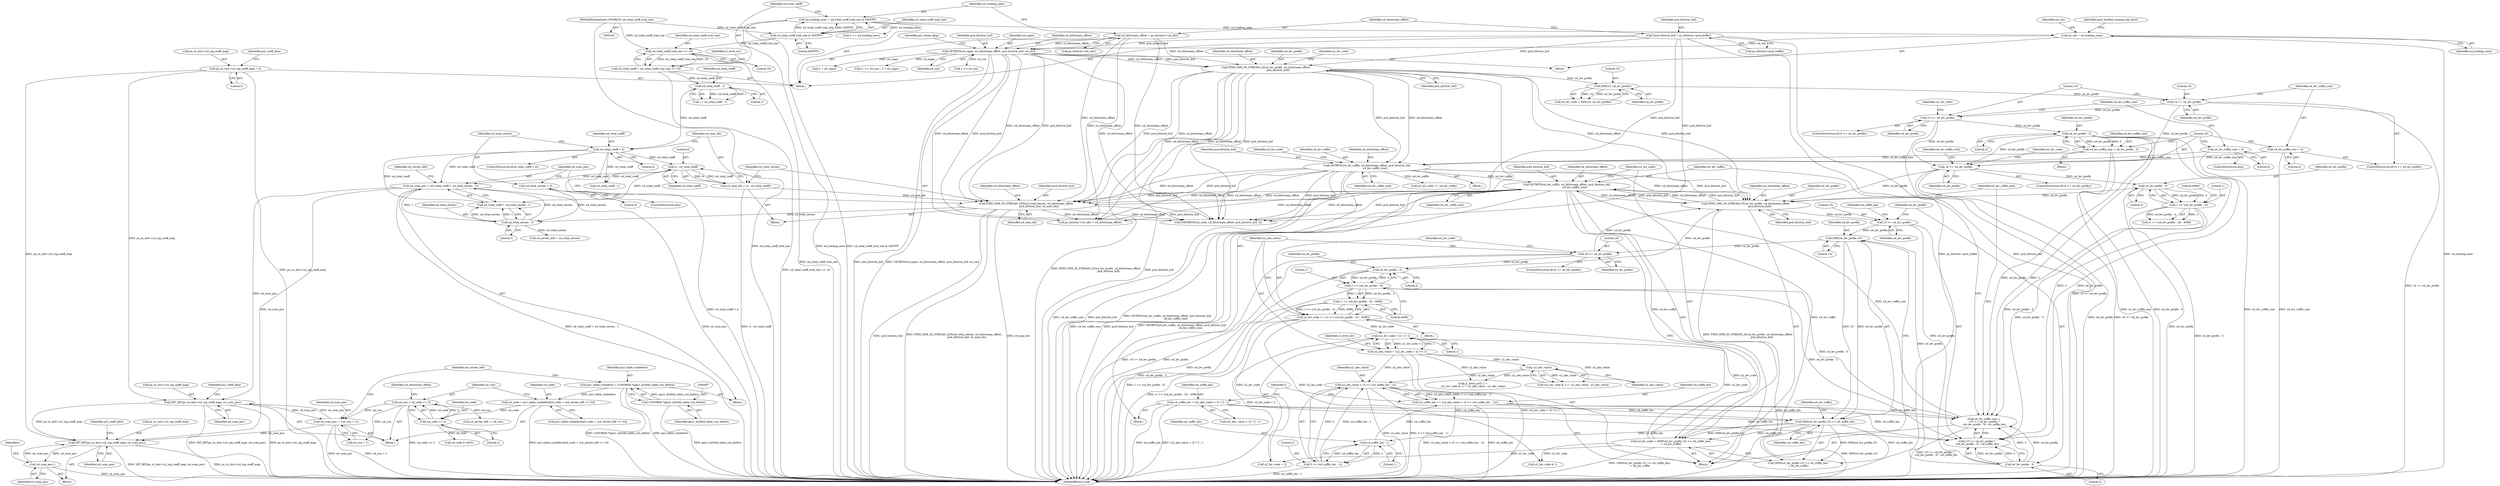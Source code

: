 digraph "0_Android_c57fc3703ae2e0d41b1f6580c50015937f2d23c1_1@pointer" {
"1000545" [label="(Call,SET_BIT(ps_tu_4x4->u2_sig_coeff_map, u4_scan_pos))"];
"1000519" [label="(Call,SET_BIT(ps_tu_4x4->u2_sig_coeff_map, u4_scan_pos))"];
"1000209" [label="(Call,ps_tu_4x4->u2_sig_coeff_map = 0)"];
"1000535" [label="(Call,u4_scan_pos -= (u4_run + 1))"];
"1000509" [label="(Call,u4_run = u4_code >> 2)"];
"1000511" [label="(Call,u4_code >> 2)"];
"1000500" [label="(Call,u4_code = pu1_table_runbefore[u4_code + (u4_zeroes_left << 3)])"];
"1000484" [label="(Call,pu1_table_runbefore = (UWORD8 *)gau1_ih264d_table_run_before)"];
"1000486" [label="(Call,(UWORD8 *)gau1_ih264d_table_run_before)"];
"1000468" [label="(Call,u4_scan_pos = (u4_total_coeff + u4_total_zeroes - 1))"];
"1000445" [label="(Call,u4_total_coeff < 4)"];
"1000224" [label="(Call,u4_total_coeff - 1)"];
"1000179" [label="(Call,u4_total_coeff = u4_total_coeff_trail_one >> 16)"];
"1000181" [label="(Call,u4_total_coeff_trail_one >> 16)"];
"1000175" [label="(Call,u4_total_coeff_trail_one & 0xFFFF)"];
"1000155" [label="(MethodParameterIn,UWORD32 u4_total_coeff_trail_one)"];
"1000452" [label="(Call,4 - u4_total_coeff)"];
"1000472" [label="(Call,u4_total_zeroes - 1)"];
"1000461" [label="(Call,u4_total_zeroes = 0)"];
"1000455" [label="(Call,FIND_ONE_IN_STREAM_LEN(u4_total_zeroes, u4_bitstream_offset,\n                               pu4_bitstrm_buf, u4_max_ldz))"];
"1000167" [label="(Call,u4_bitstream_offset = ps_bitstrm->u4_ofst)"];
"1000334" [label="(Call,GETBITS(u4_lev_suffix, u4_bitstream_offset, pu4_bitstrm_buf,\n                    u4_lev_suffix_size))"];
"1000275" [label="(Call,FIND_ONE_IN_STREAM_32(u4_lev_prefix, u4_bitstream_offset,\n                              pu4_bitstrm_buf))"];
"1000237" [label="(Call,GETBITS(u4_signs, u4_bitstream_offset, pu4_bitstrm_buf, u4_cnt))"];
"1000161" [label="(Call,*pu4_bitstrm_buf = ps_bitstrm->pu4_buffer)"];
"1000232" [label="(Call,u4_cnt = u4_trailing_ones)"];
"1000173" [label="(Call,u4_trailing_ones = u4_total_coeff_trail_one & 0xFFFF)"];
"1000308" [label="(Call,u4_lev_suffix_size = u4_lev_prefix - 3)"];
"1000310" [label="(Call,u4_lev_prefix - 3)"];
"1000301" [label="(Call,15 <= u4_lev_prefix)"];
"1000293" [label="(Call,14 == u4_lev_prefix)"];
"1000281" [label="(Call,MIN(15, u4_lev_prefix))"];
"1000314" [label="(Call,u4_lev_suffix_size = 0)"];
"1000296" [label="(Call,u4_lev_suffix_size = 4)"];
"1000388" [label="(Call,GETBITS(u4_lev_suffix, u4_bitstream_offset, pu4_bitstrm_buf,\n                    u4_lev_suffix_size))"];
"1000374" [label="(Call,FIND_ONE_IN_STREAM_32(u4_lev_prefix, u4_bitstream_offset,\n                                  pu4_bitstrm_buf))"];
"1000403" [label="(Call,16 <= u4_lev_prefix)"];
"1000397" [label="(Call,MIN(u4_lev_prefix,15))"];
"1000381" [label="(Call,15 <= u4_lev_prefix)"];
"1000384" [label="(Call,u4_lev_prefix - 3)"];
"1000327" [label="(Call,u4_lev_prefix - 3)"];
"1000318" [label="(Call,16 <= u4_lev_prefix)"];
"1000412" [label="(Call,u4_lev_prefix - 3)"];
"1000378" [label="(Call,u4_lev_suffix_size =\n (15 <= u4_lev_prefix) ?\n (u4_lev_prefix - 3) : u4_suffix_len)"];
"1000410" [label="(Call,1 << (u4_lev_prefix - 3))"];
"1000325" [label="(Call,1 << (u4_lev_prefix - 3))"];
"1000435" [label="(Call,u4_suffix_len += (u2_abs_value > (3 << (u4_suffix_len - 1))))"];
"1000437" [label="(Call,u2_abs_value > (3 << (u4_suffix_len - 1)))"];
"1000432" [label="(Call,-u2_abs_value)"];
"1000416" [label="(Call,u2_abs_value = (u2_lev_code + 2) >> 1)"];
"1000418" [label="(Call,(u2_lev_code + 2) >> 1)"];
"1000393" [label="(Call,u2_lev_code = (MIN(u4_lev_prefix,15) << u4_suffix_len)\n + u4_lev_suffix)"];
"1000396" [label="(Call,MIN(u4_lev_prefix,15) << u4_suffix_len)"];
"1000361" [label="(Call,u4_suffix_len = (u2_abs_value > 3) ? 2 : 1)"];
"1000407" [label="(Call,u2_lev_code += ((1 << (u4_lev_prefix - 3)) - 4096))"];
"1000409" [label="(Call,(1 << (u4_lev_prefix - 3)) - 4096)"];
"1000439" [label="(Call,3 << (u4_suffix_len - 1))"];
"1000441" [label="(Call,u4_suffix_len - 1)"];
"1000450" [label="(Call,u4_max_ldz = (4 - u4_total_coeff))"];
"1000558" [label="(Call,u4_scan_pos--)"];
"1000545" [label="(Call,SET_BIT(ps_tu_4x4->u2_sig_coeff_map, u4_scan_pos))"];
"1000224" [label="(Call,u4_total_coeff - 1)"];
"1000283" [label="(Identifier,u4_lev_prefix)"];
"1000400" [label="(Identifier,u4_suffix_len)"];
"1000177" [label="(Literal,0xFFFF)"];
"1000241" [label="(Identifier,u4_cnt)"];
"1000438" [label="(Identifier,u2_abs_value)"];
"1000388" [label="(Call,GETBITS(u4_lev_suffix, u4_bitstream_offset, pu4_bitstrm_buf,\n                    u4_lev_suffix_size))"];
"1000385" [label="(Identifier,u4_lev_prefix)"];
"1000226" [label="(Literal,1)"];
"1000275" [label="(Call,FIND_ONE_IN_STREAM_32(u4_lev_prefix, u4_bitstream_offset,\n                              pu4_bitstrm_buf))"];
"1000491" [label="(Identifier,u4_zeroes_left)"];
"1000279" [label="(Call,u2_lev_code = MIN(15, u4_lev_prefix))"];
"1000523" [label="(Identifier,u4_scan_pos)"];
"1000443" [label="(Literal,1)"];
"1000277" [label="(Identifier,u4_bitstream_offset)"];
"1000544" [label="(Block,)"];
"1000463" [label="(Literal,0)"];
"1000536" [label="(Identifier,u4_scan_pos)"];
"1000416" [label="(Call,u2_abs_value = (u2_lev_code + 2) >> 1)"];
"1000406" [label="(Block,)"];
"1000458" [label="(Identifier,pu4_bitstrm_buf)"];
"1000399" [label="(Literal,15)"];
"1000386" [label="(Literal,3)"];
"1000484" [label="(Call,pu1_table_runbefore = (UWORD8 *)gau1_ih264d_table_run_before)"];
"1000335" [label="(Identifier,u4_lev_suffix)"];
"1000187" [label="(Identifier,i2_level_arr)"];
"1000250" [label="(Call,2 + u4_signs)"];
"1000417" [label="(Identifier,u2_abs_value)"];
"1000442" [label="(Identifier,u4_suffix_len)"];
"1000183" [label="(Literal,16)"];
"1000510" [label="(Identifier,u4_run)"];
"1000472" [label="(Call,u4_total_zeroes - 1)"];
"1000302" [label="(Literal,15)"];
"1000428" [label="(Call,(u2_lev_code & 1) ? -u2_abs_value : u2_abs_value)"];
"1000213" [label="(Literal,0)"];
"1000233" [label="(Identifier,u4_cnt)"];
"1000301" [label="(Call,15 <= u4_lev_prefix)"];
"1000375" [label="(Identifier,u4_lev_prefix)"];
"1000405" [label="(Identifier,u4_lev_prefix)"];
"1000432" [label="(Call,-u2_abs_value)"];
"1000332" [label="(Identifier,u4_lev_suffix_size)"];
"1000553" [label="(Identifier,pi2_coeff_data)"];
"1000473" [label="(Identifier,u4_total_zeroes)"];
"1000519" [label="(Call,SET_BIT(ps_tu_4x4->u2_sig_coeff_map, u4_scan_pos))"];
"1000175" [label="(Call,u4_total_coeff_trail_one & 0xFFFF)"];
"1000371" [label="(Identifier,i)"];
"1000298" [label="(Literal,4)"];
"1000362" [label="(Identifier,u4_suffix_len)"];
"1000180" [label="(Identifier,u4_total_coeff)"];
"1000456" [label="(Identifier,u4_total_zeroes)"];
"1000312" [label="(Literal,3)"];
"1000450" [label="(Call,u4_max_ldz = (4 - u4_total_coeff))"];
"1000297" [label="(Identifier,u4_lev_suffix_size)"];
"1000268" [label="(Block,)"];
"1000325" [label="(Call,1 << (u4_lev_prefix - 3))"];
"1000225" [label="(Identifier,u4_total_coeff)"];
"1000308" [label="(Call,u4_lev_suffix_size = u4_lev_prefix - 3)"];
"1000470" [label="(Call,u4_total_coeff + u4_total_zeroes - 1)"];
"1000246" [label="(Call,(1 << u4_cnt) - 2 + u4_signs)"];
"1000179" [label="(Call,u4_total_coeff = u4_total_coeff_trail_one >> 16)"];
"1000486" [label="(Call,(UWORD8 *)gau1_ih264d_table_run_before)"];
"1000181" [label="(Call,u4_total_coeff_trail_one >> 16)"];
"1000222" [label="(Call,i = u4_total_coeff - 1)"];
"1000316" [label="(Literal,0)"];
"1000339" [label="(Call,u2_lev_code += u4_lev_suffix)"];
"1000404" [label="(Literal,16)"];
"1000423" [label="(Call,i2_level_arr[i--] =\n (u2_lev_code & 1) ? -u2_abs_value : u2_abs_value)"];
"1000460" [label="(ControlStructure,else)"];
"1000209" [label="(Call,ps_tu_4x4->u2_sig_coeff_map = 0)"];
"1000173" [label="(Call,u4_trailing_ones = u4_total_coeff_trail_one & 0xFFFF)"];
"1000520" [label="(Call,ps_tu_4x4->u2_sig_coeff_map)"];
"1000361" [label="(Call,u4_suffix_len = (u2_abs_value > 3) ? 2 : 1)"];
"1000330" [label="(Literal,4096)"];
"1000336" [label="(Identifier,u4_bitstream_offset)"];
"1000329" [label="(Literal,3)"];
"1000168" [label="(Identifier,u4_bitstream_offset)"];
"1000542" [label="(Identifier,i)"];
"1000324" [label="(Call,(1 << (u4_lev_prefix - 3)) - 4096)"];
"1000513" [label="(Literal,2)"];
"1000381" [label="(Call,15 <= u4_lev_prefix)"];
"1000333" [label="(Block,)"];
"1000433" [label="(Identifier,u2_abs_value)"];
"1000429" [label="(Call,u2_lev_code & 1)"];
"1000439" [label="(Call,3 << (u4_suffix_len - 1))"];
"1000537" [label="(Call,u4_run + 1)"];
"1000162" [label="(Identifier,pu4_bitstrm_buf)"];
"1000327" [label="(Call,u4_lev_prefix - 3)"];
"1000485" [label="(Identifier,pu1_table_runbefore)"];
"1000418" [label="(Call,(u2_lev_code + 2) >> 1)"];
"1000157" [label="(Block,)"];
"1000392" [label="(Identifier,u4_lev_suffix_size)"];
"1000415" [label="(Literal,4096)"];
"1000419" [label="(Call,u2_lev_code + 2)"];
"1000410" [label="(Call,1 << (u4_lev_prefix - 3))"];
"1000500" [label="(Call,u4_code = pu1_table_runbefore[u4_code + (u4_zeroes_left << 3)])"];
"1000588" [label="(Call,ps_bitstrm->u4_ofst = u4_bitstream_offset)"];
"1000229" [label="(Block,)"];
"1000376" [label="(Identifier,u4_bitstream_offset)"];
"1000382" [label="(Literal,15)"];
"1000384" [label="(Call,u4_lev_prefix - 3)"];
"1000235" [label="(Identifier,gai2_ih264d_trailing_one_level)"];
"1000387" [label="(Identifier,u4_suffix_len)"];
"1000306" [label="(Identifier,u2_lev_code)"];
"1000446" [label="(Identifier,u4_total_coeff)"];
"1000323" [label="(Identifier,u2_lev_code)"];
"1000326" [label="(Literal,1)"];
"1000282" [label="(Literal,15)"];
"1000437" [label="(Call,u2_abs_value > (3 << (u4_suffix_len - 1)))"];
"1000300" [label="(ControlStructure,if(15 <= u4_lev_prefix))"];
"1000287" [label="(Call,3 == u4_trailing_ones)"];
"1000303" [label="(Identifier,u4_lev_prefix)"];
"1000232" [label="(Call,u4_cnt = u4_trailing_ones)"];
"1000412" [label="(Call,u4_lev_prefix - 3)"];
"1000511" [label="(Call,u4_code >> 2)"];
"1000396" [label="(Call,MIN(u4_lev_prefix,15) << u4_suffix_len)"];
"1000448" [label="(Block,)"];
"1000334" [label="(Call,GETBITS(u4_lev_suffix, u4_bitstream_offset, pu4_bitstrm_buf,\n                    u4_lev_suffix_size))"];
"1000549" [label="(Identifier,u4_scan_pos)"];
"1000474" [label="(Literal,1)"];
"1000444" [label="(ControlStructure,if(u4_total_coeff < 4))"];
"1000451" [label="(Identifier,u4_max_ldz)"];
"1000393" [label="(Call,u2_lev_code = (MIN(u4_lev_prefix,15) << u4_suffix_len)\n + u4_lev_suffix)"];
"1000459" [label="(Identifier,u4_max_ldz)"];
"1000169" [label="(Call,ps_bitstrm->u4_ofst)"];
"1000379" [label="(Identifier,u4_lev_suffix_size)"];
"1000493" [label="(Block,)"];
"1000161" [label="(Call,*pu4_bitstrm_buf = ps_bitstrm->pu4_buffer)"];
"1000532" [label="(Call,u4_zeroes_left -= u4_run)"];
"1000452" [label="(Call,4 - u4_total_coeff)"];
"1000440" [label="(Literal,3)"];
"1000409" [label="(Call,(1 << (u4_lev_prefix - 3)) - 4096)"];
"1000455" [label="(Call,FIND_ONE_IN_STREAM_LEN(u4_total_zeroes, u4_bitstream_offset,\n                               pu4_bitstrm_buf, u4_max_ldz))"];
"1000488" [label="(Identifier,gau1_ih264d_table_run_before)"];
"1000535" [label="(Call,u4_scan_pos -= (u4_run + 1))"];
"1000461" [label="(Call,u4_total_zeroes = 0)"];
"1000476" [label="(Call,u4_zeroes_left = u4_total_zeroes)"];
"1000411" [label="(Literal,1)"];
"1000309" [label="(Identifier,u4_lev_suffix_size)"];
"1000558" [label="(Call,u4_scan_pos--)"];
"1000383" [label="(Identifier,u4_lev_prefix)"];
"1000435" [label="(Call,u4_suffix_len += (u2_abs_value > (3 << (u4_suffix_len - 1))))"];
"1000155" [label="(MethodParameterIn,UWORD32 u4_total_coeff_trail_one)"];
"1000314" [label="(Call,u4_lev_suffix_size = 0)"];
"1000380" [label="(Call,(15 <= u4_lev_prefix) ?\n (u4_lev_prefix - 3) : u4_suffix_len)"];
"1000447" [label="(Literal,4)"];
"1000337" [label="(Identifier,pu4_bitstrm_buf)"];
"1000292" [label="(ControlStructure,if(14 == u4_lev_prefix))"];
"1000377" [label="(Identifier,pu4_bitstrm_buf)"];
"1000315" [label="(Identifier,u4_lev_suffix_size)"];
"1000240" [label="(Identifier,pu4_bitstrm_buf)"];
"1000441" [label="(Call,u4_suffix_len - 1)"];
"1000234" [label="(Identifier,u4_trailing_ones)"];
"1000468" [label="(Call,u4_scan_pos = (u4_total_coeff + u4_total_zeroes - 1))"];
"1000374" [label="(Call,FIND_ONE_IN_STREAM_32(u4_lev_prefix, u4_bitstream_offset,\n                                  pu4_bitstrm_buf))"];
"1000318" [label="(Call,16 <= u4_lev_prefix)"];
"1000363" [label="(Call,(u2_abs_value > 3) ? 2 : 1)"];
"1000176" [label="(Identifier,u4_total_coeff_trail_one)"];
"1000407" [label="(Call,u2_lev_code += ((1 << (u4_lev_prefix - 3)) - 4096))"];
"1000546" [label="(Call,ps_tu_4x4->u2_sig_coeff_map)"];
"1000516" [label="(Call,u4_code & 0x03)"];
"1000502" [label="(Call,pu1_table_runbefore[u4_code + (u4_zeroes_left << 3)])"];
"1000163" [label="(Call,ps_bitstrm->pu4_buffer)"];
"1000238" [label="(Identifier,u4_signs)"];
"1000293" [label="(Call,14 == u4_lev_prefix)"];
"1000445" [label="(Call,u4_total_coeff < 4)"];
"1000545" [label="(Call,SET_BIT(ps_tu_4x4->u2_sig_coeff_map, u4_scan_pos))"];
"1000304" [label="(Block,)"];
"1000401" [label="(Identifier,u4_lev_suffix)"];
"1000495" [label="(Call,NEXTBITS(u4_code, u4_bitstream_offset, pu4_bitstrm_buf, 3))"];
"1000394" [label="(Identifier,u2_lev_code)"];
"1000512" [label="(Identifier,u4_code)"];
"1000276" [label="(Identifier,u4_lev_prefix)"];
"1000391" [label="(Identifier,pu4_bitstrm_buf)"];
"1000320" [label="(Identifier,u4_lev_prefix)"];
"1000414" [label="(Literal,3)"];
"1000294" [label="(Literal,14)"];
"1000338" [label="(Identifier,u4_lev_suffix_size)"];
"1000464" [label="(Block,)"];
"1000378" [label="(Call,u4_lev_suffix_size =\n (15 <= u4_lev_prefix) ?\n (u4_lev_prefix - 3) : u4_suffix_len)"];
"1000239" [label="(Identifier,u4_bitstream_offset)"];
"1000477" [label="(Identifier,u4_zeroes_left)"];
"1000280" [label="(Identifier,u2_lev_code)"];
"1000469" [label="(Identifier,u4_scan_pos)"];
"1000454" [label="(Identifier,u4_total_coeff)"];
"1000313" [label="(ControlStructure,else)"];
"1000389" [label="(Identifier,u4_lev_suffix)"];
"1000436" [label="(Identifier,u4_suffix_len)"];
"1000210" [label="(Call,ps_tu_4x4->u2_sig_coeff_map)"];
"1000509" [label="(Call,u4_run = u4_code >> 2)"];
"1000295" [label="(Identifier,u4_lev_prefix)"];
"1000390" [label="(Identifier,u4_bitstream_offset)"];
"1000296" [label="(Call,u4_lev_suffix_size = 4)"];
"1000247" [label="(Call,1 << u4_cnt)"];
"1000182" [label="(Identifier,u4_total_coeff_trail_one)"];
"1000174" [label="(Identifier,u4_trailing_ones)"];
"1000453" [label="(Literal,4)"];
"1000408" [label="(Identifier,u2_lev_code)"];
"1000311" [label="(Identifier,u4_lev_prefix)"];
"1000395" [label="(Call,(MIN(u4_lev_prefix,15) << u4_suffix_len)\n + u4_lev_suffix)"];
"1000457" [label="(Identifier,u4_bitstream_offset)"];
"1000397" [label="(Call,MIN(u4_lev_prefix,15))"];
"1000281" [label="(Call,MIN(15, u4_lev_prefix))"];
"1000402" [label="(ControlStructure,if(16 <= u4_lev_prefix))"];
"1000559" [label="(Identifier,u4_scan_pos)"];
"1000501" [label="(Identifier,u4_code)"];
"1000328" [label="(Identifier,u4_lev_prefix)"];
"1000515" [label="(Identifier,u4_bitstream_offset)"];
"1000593" [label="(MethodReturn,void)"];
"1000413" [label="(Identifier,u4_lev_prefix)"];
"1000425" [label="(Identifier,i2_level_arr)"];
"1000373" [label="(Block,)"];
"1000215" [label="(Identifier,pi2_coeff_data)"];
"1000237" [label="(Call,GETBITS(u4_signs, u4_bitstream_offset, pu4_bitstrm_buf, u4_cnt))"];
"1000319" [label="(Literal,16)"];
"1000243" [label="(Identifier,pi2_trlone_lkup)"];
"1000340" [label="(Identifier,u2_lev_code)"];
"1000398" [label="(Identifier,u4_lev_prefix)"];
"1000317" [label="(ControlStructure,if(16 <= u4_lev_prefix))"];
"1000422" [label="(Literal,1)"];
"1000278" [label="(Identifier,pu4_bitstrm_buf)"];
"1000462" [label="(Identifier,u4_total_zeroes)"];
"1000481" [label="(Call,u4_total_coeff - 1)"];
"1000167" [label="(Call,u4_bitstream_offset = ps_bitstrm->u4_ofst)"];
"1000403" [label="(Call,16 <= u4_lev_prefix)"];
"1000527" [label="(Identifier,pi2_coeff_data)"];
"1000310" [label="(Call,u4_lev_prefix - 3)"];
"1000545" -> "1000544"  [label="AST: "];
"1000545" -> "1000549"  [label="CFG: "];
"1000546" -> "1000545"  [label="AST: "];
"1000549" -> "1000545"  [label="AST: "];
"1000553" -> "1000545"  [label="CFG: "];
"1000545" -> "1000593"  [label="DDG: ps_tu_4x4->u2_sig_coeff_map"];
"1000545" -> "1000593"  [label="DDG: SET_BIT(ps_tu_4x4->u2_sig_coeff_map, u4_scan_pos)"];
"1000519" -> "1000545"  [label="DDG: ps_tu_4x4->u2_sig_coeff_map"];
"1000209" -> "1000545"  [label="DDG: ps_tu_4x4->u2_sig_coeff_map"];
"1000535" -> "1000545"  [label="DDG: u4_scan_pos"];
"1000468" -> "1000545"  [label="DDG: u4_scan_pos"];
"1000558" -> "1000545"  [label="DDG: u4_scan_pos"];
"1000545" -> "1000558"  [label="DDG: u4_scan_pos"];
"1000519" -> "1000493"  [label="AST: "];
"1000519" -> "1000523"  [label="CFG: "];
"1000520" -> "1000519"  [label="AST: "];
"1000523" -> "1000519"  [label="AST: "];
"1000527" -> "1000519"  [label="CFG: "];
"1000519" -> "1000593"  [label="DDG: ps_tu_4x4->u2_sig_coeff_map"];
"1000519" -> "1000593"  [label="DDG: SET_BIT(ps_tu_4x4->u2_sig_coeff_map, u4_scan_pos)"];
"1000209" -> "1000519"  [label="DDG: ps_tu_4x4->u2_sig_coeff_map"];
"1000535" -> "1000519"  [label="DDG: u4_scan_pos"];
"1000468" -> "1000519"  [label="DDG: u4_scan_pos"];
"1000519" -> "1000535"  [label="DDG: u4_scan_pos"];
"1000209" -> "1000157"  [label="AST: "];
"1000209" -> "1000213"  [label="CFG: "];
"1000210" -> "1000209"  [label="AST: "];
"1000213" -> "1000209"  [label="AST: "];
"1000215" -> "1000209"  [label="CFG: "];
"1000209" -> "1000593"  [label="DDG: ps_tu_4x4->u2_sig_coeff_map"];
"1000535" -> "1000493"  [label="AST: "];
"1000535" -> "1000537"  [label="CFG: "];
"1000536" -> "1000535"  [label="AST: "];
"1000537" -> "1000535"  [label="AST: "];
"1000491" -> "1000535"  [label="CFG: "];
"1000535" -> "1000593"  [label="DDG: u4_scan_pos"];
"1000535" -> "1000593"  [label="DDG: u4_run + 1"];
"1000509" -> "1000535"  [label="DDG: u4_run"];
"1000509" -> "1000493"  [label="AST: "];
"1000509" -> "1000511"  [label="CFG: "];
"1000510" -> "1000509"  [label="AST: "];
"1000511" -> "1000509"  [label="AST: "];
"1000515" -> "1000509"  [label="CFG: "];
"1000509" -> "1000593"  [label="DDG: u4_code >> 2"];
"1000511" -> "1000509"  [label="DDG: u4_code"];
"1000511" -> "1000509"  [label="DDG: 2"];
"1000509" -> "1000532"  [label="DDG: u4_run"];
"1000509" -> "1000537"  [label="DDG: u4_run"];
"1000511" -> "1000513"  [label="CFG: "];
"1000512" -> "1000511"  [label="AST: "];
"1000513" -> "1000511"  [label="AST: "];
"1000500" -> "1000511"  [label="DDG: u4_code"];
"1000511" -> "1000516"  [label="DDG: u4_code"];
"1000500" -> "1000493"  [label="AST: "];
"1000500" -> "1000502"  [label="CFG: "];
"1000501" -> "1000500"  [label="AST: "];
"1000502" -> "1000500"  [label="AST: "];
"1000510" -> "1000500"  [label="CFG: "];
"1000500" -> "1000593"  [label="DDG: pu1_table_runbefore[u4_code + (u4_zeroes_left << 3)]"];
"1000484" -> "1000500"  [label="DDG: pu1_table_runbefore"];
"1000484" -> "1000464"  [label="AST: "];
"1000484" -> "1000486"  [label="CFG: "];
"1000485" -> "1000484"  [label="AST: "];
"1000486" -> "1000484"  [label="AST: "];
"1000491" -> "1000484"  [label="CFG: "];
"1000484" -> "1000593"  [label="DDG: (UWORD8 *)gau1_ih264d_table_run_before"];
"1000484" -> "1000593"  [label="DDG: pu1_table_runbefore"];
"1000486" -> "1000484"  [label="DDG: gau1_ih264d_table_run_before"];
"1000486" -> "1000488"  [label="CFG: "];
"1000487" -> "1000486"  [label="AST: "];
"1000488" -> "1000486"  [label="AST: "];
"1000486" -> "1000593"  [label="DDG: gau1_ih264d_table_run_before"];
"1000468" -> "1000464"  [label="AST: "];
"1000468" -> "1000470"  [label="CFG: "];
"1000469" -> "1000468"  [label="AST: "];
"1000470" -> "1000468"  [label="AST: "];
"1000477" -> "1000468"  [label="CFG: "];
"1000468" -> "1000593"  [label="DDG: u4_scan_pos"];
"1000468" -> "1000593"  [label="DDG: u4_total_coeff + u4_total_zeroes - 1"];
"1000445" -> "1000468"  [label="DDG: u4_total_coeff"];
"1000452" -> "1000468"  [label="DDG: u4_total_coeff"];
"1000472" -> "1000468"  [label="DDG: u4_total_zeroes"];
"1000472" -> "1000468"  [label="DDG: 1"];
"1000445" -> "1000444"  [label="AST: "];
"1000445" -> "1000447"  [label="CFG: "];
"1000446" -> "1000445"  [label="AST: "];
"1000447" -> "1000445"  [label="AST: "];
"1000451" -> "1000445"  [label="CFG: "];
"1000462" -> "1000445"  [label="CFG: "];
"1000445" -> "1000593"  [label="DDG: u4_total_coeff < 4"];
"1000224" -> "1000445"  [label="DDG: u4_total_coeff"];
"1000445" -> "1000452"  [label="DDG: u4_total_coeff"];
"1000445" -> "1000470"  [label="DDG: u4_total_coeff"];
"1000445" -> "1000481"  [label="DDG: u4_total_coeff"];
"1000224" -> "1000222"  [label="AST: "];
"1000224" -> "1000226"  [label="CFG: "];
"1000225" -> "1000224"  [label="AST: "];
"1000226" -> "1000224"  [label="AST: "];
"1000222" -> "1000224"  [label="CFG: "];
"1000224" -> "1000222"  [label="DDG: u4_total_coeff"];
"1000224" -> "1000222"  [label="DDG: 1"];
"1000179" -> "1000224"  [label="DDG: u4_total_coeff"];
"1000179" -> "1000157"  [label="AST: "];
"1000179" -> "1000181"  [label="CFG: "];
"1000180" -> "1000179"  [label="AST: "];
"1000181" -> "1000179"  [label="AST: "];
"1000187" -> "1000179"  [label="CFG: "];
"1000179" -> "1000593"  [label="DDG: u4_total_coeff_trail_one >> 16"];
"1000181" -> "1000179"  [label="DDG: u4_total_coeff_trail_one"];
"1000181" -> "1000179"  [label="DDG: 16"];
"1000181" -> "1000183"  [label="CFG: "];
"1000182" -> "1000181"  [label="AST: "];
"1000183" -> "1000181"  [label="AST: "];
"1000181" -> "1000593"  [label="DDG: u4_total_coeff_trail_one"];
"1000175" -> "1000181"  [label="DDG: u4_total_coeff_trail_one"];
"1000155" -> "1000181"  [label="DDG: u4_total_coeff_trail_one"];
"1000175" -> "1000173"  [label="AST: "];
"1000175" -> "1000177"  [label="CFG: "];
"1000176" -> "1000175"  [label="AST: "];
"1000177" -> "1000175"  [label="AST: "];
"1000173" -> "1000175"  [label="CFG: "];
"1000175" -> "1000173"  [label="DDG: u4_total_coeff_trail_one"];
"1000175" -> "1000173"  [label="DDG: 0xFFFF"];
"1000155" -> "1000175"  [label="DDG: u4_total_coeff_trail_one"];
"1000155" -> "1000154"  [label="AST: "];
"1000155" -> "1000593"  [label="DDG: u4_total_coeff_trail_one"];
"1000452" -> "1000450"  [label="AST: "];
"1000452" -> "1000454"  [label="CFG: "];
"1000453" -> "1000452"  [label="AST: "];
"1000454" -> "1000452"  [label="AST: "];
"1000450" -> "1000452"  [label="CFG: "];
"1000452" -> "1000450"  [label="DDG: 4"];
"1000452" -> "1000450"  [label="DDG: u4_total_coeff"];
"1000452" -> "1000470"  [label="DDG: u4_total_coeff"];
"1000452" -> "1000481"  [label="DDG: u4_total_coeff"];
"1000472" -> "1000470"  [label="AST: "];
"1000472" -> "1000474"  [label="CFG: "];
"1000473" -> "1000472"  [label="AST: "];
"1000474" -> "1000472"  [label="AST: "];
"1000470" -> "1000472"  [label="CFG: "];
"1000472" -> "1000470"  [label="DDG: u4_total_zeroes"];
"1000472" -> "1000470"  [label="DDG: 1"];
"1000461" -> "1000472"  [label="DDG: u4_total_zeroes"];
"1000455" -> "1000472"  [label="DDG: u4_total_zeroes"];
"1000472" -> "1000476"  [label="DDG: u4_total_zeroes"];
"1000461" -> "1000460"  [label="AST: "];
"1000461" -> "1000463"  [label="CFG: "];
"1000462" -> "1000461"  [label="AST: "];
"1000463" -> "1000461"  [label="AST: "];
"1000469" -> "1000461"  [label="CFG: "];
"1000455" -> "1000448"  [label="AST: "];
"1000455" -> "1000459"  [label="CFG: "];
"1000456" -> "1000455"  [label="AST: "];
"1000457" -> "1000455"  [label="AST: "];
"1000458" -> "1000455"  [label="AST: "];
"1000459" -> "1000455"  [label="AST: "];
"1000469" -> "1000455"  [label="CFG: "];
"1000455" -> "1000593"  [label="DDG: FIND_ONE_IN_STREAM_LEN(u4_total_zeroes, u4_bitstream_offset,\n                               pu4_bitstrm_buf, u4_max_ldz)"];
"1000455" -> "1000593"  [label="DDG: u4_max_ldz"];
"1000455" -> "1000593"  [label="DDG: pu4_bitstrm_buf"];
"1000167" -> "1000455"  [label="DDG: u4_bitstream_offset"];
"1000334" -> "1000455"  [label="DDG: u4_bitstream_offset"];
"1000334" -> "1000455"  [label="DDG: pu4_bitstrm_buf"];
"1000237" -> "1000455"  [label="DDG: u4_bitstream_offset"];
"1000237" -> "1000455"  [label="DDG: pu4_bitstrm_buf"];
"1000388" -> "1000455"  [label="DDG: u4_bitstream_offset"];
"1000388" -> "1000455"  [label="DDG: pu4_bitstrm_buf"];
"1000275" -> "1000455"  [label="DDG: u4_bitstream_offset"];
"1000275" -> "1000455"  [label="DDG: pu4_bitstrm_buf"];
"1000161" -> "1000455"  [label="DDG: pu4_bitstrm_buf"];
"1000450" -> "1000455"  [label="DDG: u4_max_ldz"];
"1000455" -> "1000495"  [label="DDG: u4_bitstream_offset"];
"1000455" -> "1000495"  [label="DDG: pu4_bitstrm_buf"];
"1000455" -> "1000588"  [label="DDG: u4_bitstream_offset"];
"1000167" -> "1000157"  [label="AST: "];
"1000167" -> "1000169"  [label="CFG: "];
"1000168" -> "1000167"  [label="AST: "];
"1000169" -> "1000167"  [label="AST: "];
"1000174" -> "1000167"  [label="CFG: "];
"1000167" -> "1000237"  [label="DDG: u4_bitstream_offset"];
"1000167" -> "1000275"  [label="DDG: u4_bitstream_offset"];
"1000167" -> "1000495"  [label="DDG: u4_bitstream_offset"];
"1000167" -> "1000588"  [label="DDG: u4_bitstream_offset"];
"1000334" -> "1000333"  [label="AST: "];
"1000334" -> "1000338"  [label="CFG: "];
"1000335" -> "1000334"  [label="AST: "];
"1000336" -> "1000334"  [label="AST: "];
"1000337" -> "1000334"  [label="AST: "];
"1000338" -> "1000334"  [label="AST: "];
"1000340" -> "1000334"  [label="CFG: "];
"1000334" -> "1000593"  [label="DDG: GETBITS(u4_lev_suffix, u4_bitstream_offset, pu4_bitstrm_buf,\n                    u4_lev_suffix_size)"];
"1000334" -> "1000593"  [label="DDG: u4_lev_suffix_size"];
"1000334" -> "1000593"  [label="DDG: pu4_bitstrm_buf"];
"1000275" -> "1000334"  [label="DDG: u4_bitstream_offset"];
"1000275" -> "1000334"  [label="DDG: pu4_bitstrm_buf"];
"1000308" -> "1000334"  [label="DDG: u4_lev_suffix_size"];
"1000314" -> "1000334"  [label="DDG: u4_lev_suffix_size"];
"1000296" -> "1000334"  [label="DDG: u4_lev_suffix_size"];
"1000334" -> "1000339"  [label="DDG: u4_lev_suffix"];
"1000334" -> "1000374"  [label="DDG: u4_bitstream_offset"];
"1000334" -> "1000374"  [label="DDG: pu4_bitstrm_buf"];
"1000334" -> "1000388"  [label="DDG: u4_lev_suffix"];
"1000334" -> "1000495"  [label="DDG: u4_bitstream_offset"];
"1000334" -> "1000495"  [label="DDG: pu4_bitstrm_buf"];
"1000334" -> "1000588"  [label="DDG: u4_bitstream_offset"];
"1000275" -> "1000268"  [label="AST: "];
"1000275" -> "1000278"  [label="CFG: "];
"1000276" -> "1000275"  [label="AST: "];
"1000277" -> "1000275"  [label="AST: "];
"1000278" -> "1000275"  [label="AST: "];
"1000280" -> "1000275"  [label="CFG: "];
"1000275" -> "1000593"  [label="DDG: FIND_ONE_IN_STREAM_32(u4_lev_prefix, u4_bitstream_offset,\n                              pu4_bitstrm_buf)"];
"1000275" -> "1000593"  [label="DDG: pu4_bitstrm_buf"];
"1000237" -> "1000275"  [label="DDG: u4_bitstream_offset"];
"1000237" -> "1000275"  [label="DDG: pu4_bitstrm_buf"];
"1000161" -> "1000275"  [label="DDG: pu4_bitstrm_buf"];
"1000275" -> "1000281"  [label="DDG: u4_lev_prefix"];
"1000275" -> "1000374"  [label="DDG: u4_bitstream_offset"];
"1000275" -> "1000374"  [label="DDG: pu4_bitstrm_buf"];
"1000275" -> "1000495"  [label="DDG: u4_bitstream_offset"];
"1000275" -> "1000495"  [label="DDG: pu4_bitstrm_buf"];
"1000275" -> "1000588"  [label="DDG: u4_bitstream_offset"];
"1000237" -> "1000229"  [label="AST: "];
"1000237" -> "1000241"  [label="CFG: "];
"1000238" -> "1000237"  [label="AST: "];
"1000239" -> "1000237"  [label="AST: "];
"1000240" -> "1000237"  [label="AST: "];
"1000241" -> "1000237"  [label="AST: "];
"1000243" -> "1000237"  [label="CFG: "];
"1000237" -> "1000593"  [label="DDG: GETBITS(u4_signs, u4_bitstream_offset, pu4_bitstrm_buf, u4_cnt)"];
"1000237" -> "1000593"  [label="DDG: pu4_bitstrm_buf"];
"1000161" -> "1000237"  [label="DDG: pu4_bitstrm_buf"];
"1000232" -> "1000237"  [label="DDG: u4_cnt"];
"1000237" -> "1000247"  [label="DDG: u4_cnt"];
"1000237" -> "1000246"  [label="DDG: u4_signs"];
"1000237" -> "1000250"  [label="DDG: u4_signs"];
"1000237" -> "1000495"  [label="DDG: u4_bitstream_offset"];
"1000237" -> "1000495"  [label="DDG: pu4_bitstrm_buf"];
"1000237" -> "1000588"  [label="DDG: u4_bitstream_offset"];
"1000161" -> "1000157"  [label="AST: "];
"1000161" -> "1000163"  [label="CFG: "];
"1000162" -> "1000161"  [label="AST: "];
"1000163" -> "1000161"  [label="AST: "];
"1000168" -> "1000161"  [label="CFG: "];
"1000161" -> "1000593"  [label="DDG: ps_bitstrm->pu4_buffer"];
"1000161" -> "1000593"  [label="DDG: pu4_bitstrm_buf"];
"1000161" -> "1000495"  [label="DDG: pu4_bitstrm_buf"];
"1000232" -> "1000229"  [label="AST: "];
"1000232" -> "1000234"  [label="CFG: "];
"1000233" -> "1000232"  [label="AST: "];
"1000234" -> "1000232"  [label="AST: "];
"1000235" -> "1000232"  [label="CFG: "];
"1000232" -> "1000593"  [label="DDG: u4_trailing_ones"];
"1000173" -> "1000232"  [label="DDG: u4_trailing_ones"];
"1000173" -> "1000157"  [label="AST: "];
"1000174" -> "1000173"  [label="AST: "];
"1000180" -> "1000173"  [label="CFG: "];
"1000173" -> "1000593"  [label="DDG: u4_trailing_ones"];
"1000173" -> "1000593"  [label="DDG: u4_total_coeff_trail_one & 0xFFFF"];
"1000173" -> "1000287"  [label="DDG: u4_trailing_ones"];
"1000308" -> "1000304"  [label="AST: "];
"1000308" -> "1000310"  [label="CFG: "];
"1000309" -> "1000308"  [label="AST: "];
"1000310" -> "1000308"  [label="AST: "];
"1000319" -> "1000308"  [label="CFG: "];
"1000308" -> "1000593"  [label="DDG: u4_lev_prefix - 3"];
"1000308" -> "1000593"  [label="DDG: u4_lev_suffix_size"];
"1000310" -> "1000308"  [label="DDG: u4_lev_prefix"];
"1000310" -> "1000308"  [label="DDG: 3"];
"1000310" -> "1000312"  [label="CFG: "];
"1000311" -> "1000310"  [label="AST: "];
"1000312" -> "1000310"  [label="AST: "];
"1000301" -> "1000310"  [label="DDG: u4_lev_prefix"];
"1000310" -> "1000318"  [label="DDG: u4_lev_prefix"];
"1000310" -> "1000378"  [label="DDG: u4_lev_prefix"];
"1000310" -> "1000378"  [label="DDG: 3"];
"1000310" -> "1000380"  [label="DDG: u4_lev_prefix"];
"1000310" -> "1000380"  [label="DDG: 3"];
"1000301" -> "1000300"  [label="AST: "];
"1000301" -> "1000303"  [label="CFG: "];
"1000302" -> "1000301"  [label="AST: "];
"1000303" -> "1000301"  [label="AST: "];
"1000306" -> "1000301"  [label="CFG: "];
"1000315" -> "1000301"  [label="CFG: "];
"1000301" -> "1000593"  [label="DDG: 15 <= u4_lev_prefix"];
"1000293" -> "1000301"  [label="DDG: u4_lev_prefix"];
"1000301" -> "1000318"  [label="DDG: u4_lev_prefix"];
"1000293" -> "1000292"  [label="AST: "];
"1000293" -> "1000295"  [label="CFG: "];
"1000294" -> "1000293"  [label="AST: "];
"1000295" -> "1000293"  [label="AST: "];
"1000297" -> "1000293"  [label="CFG: "];
"1000302" -> "1000293"  [label="CFG: "];
"1000293" -> "1000593"  [label="DDG: 14 == u4_lev_prefix"];
"1000281" -> "1000293"  [label="DDG: u4_lev_prefix"];
"1000293" -> "1000318"  [label="DDG: u4_lev_prefix"];
"1000281" -> "1000279"  [label="AST: "];
"1000281" -> "1000283"  [label="CFG: "];
"1000282" -> "1000281"  [label="AST: "];
"1000283" -> "1000281"  [label="AST: "];
"1000279" -> "1000281"  [label="CFG: "];
"1000281" -> "1000279"  [label="DDG: 15"];
"1000281" -> "1000279"  [label="DDG: u4_lev_prefix"];
"1000314" -> "1000313"  [label="AST: "];
"1000314" -> "1000316"  [label="CFG: "];
"1000315" -> "1000314"  [label="AST: "];
"1000316" -> "1000314"  [label="AST: "];
"1000319" -> "1000314"  [label="CFG: "];
"1000314" -> "1000593"  [label="DDG: u4_lev_suffix_size"];
"1000296" -> "1000292"  [label="AST: "];
"1000296" -> "1000298"  [label="CFG: "];
"1000297" -> "1000296"  [label="AST: "];
"1000298" -> "1000296"  [label="AST: "];
"1000319" -> "1000296"  [label="CFG: "];
"1000296" -> "1000593"  [label="DDG: u4_lev_suffix_size"];
"1000388" -> "1000373"  [label="AST: "];
"1000388" -> "1000392"  [label="CFG: "];
"1000389" -> "1000388"  [label="AST: "];
"1000390" -> "1000388"  [label="AST: "];
"1000391" -> "1000388"  [label="AST: "];
"1000392" -> "1000388"  [label="AST: "];
"1000394" -> "1000388"  [label="CFG: "];
"1000388" -> "1000593"  [label="DDG: u4_lev_suffix_size"];
"1000388" -> "1000593"  [label="DDG: GETBITS(u4_lev_suffix, u4_bitstream_offset, pu4_bitstrm_buf,\n                    u4_lev_suffix_size)"];
"1000388" -> "1000593"  [label="DDG: pu4_bitstrm_buf"];
"1000388" -> "1000374"  [label="DDG: u4_bitstream_offset"];
"1000388" -> "1000374"  [label="DDG: pu4_bitstrm_buf"];
"1000374" -> "1000388"  [label="DDG: u4_bitstream_offset"];
"1000374" -> "1000388"  [label="DDG: pu4_bitstrm_buf"];
"1000378" -> "1000388"  [label="DDG: u4_lev_suffix_size"];
"1000388" -> "1000393"  [label="DDG: u4_lev_suffix"];
"1000388" -> "1000395"  [label="DDG: u4_lev_suffix"];
"1000388" -> "1000495"  [label="DDG: u4_bitstream_offset"];
"1000388" -> "1000495"  [label="DDG: pu4_bitstrm_buf"];
"1000388" -> "1000588"  [label="DDG: u4_bitstream_offset"];
"1000374" -> "1000373"  [label="AST: "];
"1000374" -> "1000377"  [label="CFG: "];
"1000375" -> "1000374"  [label="AST: "];
"1000376" -> "1000374"  [label="AST: "];
"1000377" -> "1000374"  [label="AST: "];
"1000379" -> "1000374"  [label="CFG: "];
"1000374" -> "1000593"  [label="DDG: FIND_ONE_IN_STREAM_32(u4_lev_prefix, u4_bitstream_offset,\n                                  pu4_bitstrm_buf)"];
"1000403" -> "1000374"  [label="DDG: u4_lev_prefix"];
"1000327" -> "1000374"  [label="DDG: u4_lev_prefix"];
"1000412" -> "1000374"  [label="DDG: u4_lev_prefix"];
"1000318" -> "1000374"  [label="DDG: u4_lev_prefix"];
"1000374" -> "1000381"  [label="DDG: u4_lev_prefix"];
"1000403" -> "1000402"  [label="AST: "];
"1000403" -> "1000405"  [label="CFG: "];
"1000404" -> "1000403"  [label="AST: "];
"1000405" -> "1000403"  [label="AST: "];
"1000408" -> "1000403"  [label="CFG: "];
"1000417" -> "1000403"  [label="CFG: "];
"1000403" -> "1000593"  [label="DDG: u4_lev_prefix"];
"1000403" -> "1000593"  [label="DDG: 16 <= u4_lev_prefix"];
"1000397" -> "1000403"  [label="DDG: u4_lev_prefix"];
"1000403" -> "1000412"  [label="DDG: u4_lev_prefix"];
"1000397" -> "1000396"  [label="AST: "];
"1000397" -> "1000399"  [label="CFG: "];
"1000398" -> "1000397"  [label="AST: "];
"1000399" -> "1000397"  [label="AST: "];
"1000400" -> "1000397"  [label="CFG: "];
"1000397" -> "1000396"  [label="DDG: u4_lev_prefix"];
"1000397" -> "1000396"  [label="DDG: 15"];
"1000381" -> "1000397"  [label="DDG: u4_lev_prefix"];
"1000384" -> "1000397"  [label="DDG: u4_lev_prefix"];
"1000381" -> "1000380"  [label="AST: "];
"1000381" -> "1000383"  [label="CFG: "];
"1000382" -> "1000381"  [label="AST: "];
"1000383" -> "1000381"  [label="AST: "];
"1000385" -> "1000381"  [label="CFG: "];
"1000387" -> "1000381"  [label="CFG: "];
"1000381" -> "1000384"  [label="DDG: u4_lev_prefix"];
"1000384" -> "1000380"  [label="AST: "];
"1000384" -> "1000386"  [label="CFG: "];
"1000385" -> "1000384"  [label="AST: "];
"1000386" -> "1000384"  [label="AST: "];
"1000380" -> "1000384"  [label="CFG: "];
"1000384" -> "1000378"  [label="DDG: u4_lev_prefix"];
"1000384" -> "1000378"  [label="DDG: 3"];
"1000384" -> "1000380"  [label="DDG: u4_lev_prefix"];
"1000384" -> "1000380"  [label="DDG: 3"];
"1000327" -> "1000325"  [label="AST: "];
"1000327" -> "1000329"  [label="CFG: "];
"1000328" -> "1000327"  [label="AST: "];
"1000329" -> "1000327"  [label="AST: "];
"1000325" -> "1000327"  [label="CFG: "];
"1000327" -> "1000593"  [label="DDG: u4_lev_prefix"];
"1000327" -> "1000325"  [label="DDG: u4_lev_prefix"];
"1000327" -> "1000325"  [label="DDG: 3"];
"1000318" -> "1000327"  [label="DDG: u4_lev_prefix"];
"1000318" -> "1000317"  [label="AST: "];
"1000318" -> "1000320"  [label="CFG: "];
"1000319" -> "1000318"  [label="AST: "];
"1000320" -> "1000318"  [label="AST: "];
"1000323" -> "1000318"  [label="CFG: "];
"1000332" -> "1000318"  [label="CFG: "];
"1000318" -> "1000593"  [label="DDG: 16 <= u4_lev_prefix"];
"1000318" -> "1000593"  [label="DDG: u4_lev_prefix"];
"1000412" -> "1000410"  [label="AST: "];
"1000412" -> "1000414"  [label="CFG: "];
"1000413" -> "1000412"  [label="AST: "];
"1000414" -> "1000412"  [label="AST: "];
"1000410" -> "1000412"  [label="CFG: "];
"1000412" -> "1000593"  [label="DDG: u4_lev_prefix"];
"1000412" -> "1000410"  [label="DDG: u4_lev_prefix"];
"1000412" -> "1000410"  [label="DDG: 3"];
"1000378" -> "1000373"  [label="AST: "];
"1000378" -> "1000380"  [label="CFG: "];
"1000379" -> "1000378"  [label="AST: "];
"1000380" -> "1000378"  [label="AST: "];
"1000389" -> "1000378"  [label="CFG: "];
"1000378" -> "1000593"  [label="DDG: (15 <= u4_lev_prefix) ?\n (u4_lev_prefix - 3) : u4_suffix_len"];
"1000410" -> "1000378"  [label="DDG: u4_lev_prefix - 3"];
"1000325" -> "1000378"  [label="DDG: u4_lev_prefix - 3"];
"1000435" -> "1000378"  [label="DDG: u4_suffix_len"];
"1000361" -> "1000378"  [label="DDG: u4_suffix_len"];
"1000410" -> "1000409"  [label="AST: "];
"1000411" -> "1000410"  [label="AST: "];
"1000415" -> "1000410"  [label="CFG: "];
"1000410" -> "1000593"  [label="DDG: u4_lev_prefix - 3"];
"1000410" -> "1000380"  [label="DDG: u4_lev_prefix - 3"];
"1000410" -> "1000409"  [label="DDG: 1"];
"1000410" -> "1000409"  [label="DDG: u4_lev_prefix - 3"];
"1000325" -> "1000324"  [label="AST: "];
"1000326" -> "1000325"  [label="AST: "];
"1000330" -> "1000325"  [label="CFG: "];
"1000325" -> "1000593"  [label="DDG: u4_lev_prefix - 3"];
"1000325" -> "1000324"  [label="DDG: 1"];
"1000325" -> "1000324"  [label="DDG: u4_lev_prefix - 3"];
"1000325" -> "1000380"  [label="DDG: u4_lev_prefix - 3"];
"1000435" -> "1000373"  [label="AST: "];
"1000435" -> "1000437"  [label="CFG: "];
"1000436" -> "1000435"  [label="AST: "];
"1000437" -> "1000435"  [label="AST: "];
"1000371" -> "1000435"  [label="CFG: "];
"1000435" -> "1000593"  [label="DDG: u4_suffix_len"];
"1000435" -> "1000593"  [label="DDG: u2_abs_value > (3 << (u4_suffix_len - 1))"];
"1000435" -> "1000380"  [label="DDG: u4_suffix_len"];
"1000435" -> "1000396"  [label="DDG: u4_suffix_len"];
"1000437" -> "1000435"  [label="DDG: u2_abs_value"];
"1000437" -> "1000435"  [label="DDG: 3 << (u4_suffix_len - 1)"];
"1000441" -> "1000435"  [label="DDG: u4_suffix_len"];
"1000437" -> "1000439"  [label="CFG: "];
"1000438" -> "1000437"  [label="AST: "];
"1000439" -> "1000437"  [label="AST: "];
"1000437" -> "1000593"  [label="DDG: u2_abs_value"];
"1000437" -> "1000593"  [label="DDG: 3 << (u4_suffix_len - 1)"];
"1000432" -> "1000437"  [label="DDG: u2_abs_value"];
"1000416" -> "1000437"  [label="DDG: u2_abs_value"];
"1000439" -> "1000437"  [label="DDG: 3"];
"1000439" -> "1000437"  [label="DDG: u4_suffix_len - 1"];
"1000432" -> "1000428"  [label="AST: "];
"1000432" -> "1000433"  [label="CFG: "];
"1000433" -> "1000432"  [label="AST: "];
"1000428" -> "1000432"  [label="CFG: "];
"1000432" -> "1000423"  [label="DDG: u2_abs_value"];
"1000432" -> "1000428"  [label="DDG: u2_abs_value"];
"1000416" -> "1000432"  [label="DDG: u2_abs_value"];
"1000416" -> "1000373"  [label="AST: "];
"1000416" -> "1000418"  [label="CFG: "];
"1000417" -> "1000416"  [label="AST: "];
"1000418" -> "1000416"  [label="AST: "];
"1000425" -> "1000416"  [label="CFG: "];
"1000416" -> "1000593"  [label="DDG: (u2_lev_code + 2) >> 1"];
"1000418" -> "1000416"  [label="DDG: u2_lev_code + 2"];
"1000418" -> "1000416"  [label="DDG: 1"];
"1000416" -> "1000423"  [label="DDG: u2_abs_value"];
"1000416" -> "1000428"  [label="DDG: u2_abs_value"];
"1000418" -> "1000422"  [label="CFG: "];
"1000419" -> "1000418"  [label="AST: "];
"1000422" -> "1000418"  [label="AST: "];
"1000418" -> "1000593"  [label="DDG: u2_lev_code + 2"];
"1000393" -> "1000418"  [label="DDG: u2_lev_code"];
"1000407" -> "1000418"  [label="DDG: u2_lev_code"];
"1000393" -> "1000373"  [label="AST: "];
"1000393" -> "1000395"  [label="CFG: "];
"1000394" -> "1000393"  [label="AST: "];
"1000395" -> "1000393"  [label="AST: "];
"1000404" -> "1000393"  [label="CFG: "];
"1000393" -> "1000593"  [label="DDG: (MIN(u4_lev_prefix,15) << u4_suffix_len)\n + u4_lev_suffix"];
"1000396" -> "1000393"  [label="DDG: MIN(u4_lev_prefix,15)"];
"1000396" -> "1000393"  [label="DDG: u4_suffix_len"];
"1000393" -> "1000407"  [label="DDG: u2_lev_code"];
"1000393" -> "1000419"  [label="DDG: u2_lev_code"];
"1000393" -> "1000429"  [label="DDG: u2_lev_code"];
"1000396" -> "1000395"  [label="AST: "];
"1000396" -> "1000400"  [label="CFG: "];
"1000400" -> "1000396"  [label="AST: "];
"1000401" -> "1000396"  [label="CFG: "];
"1000396" -> "1000593"  [label="DDG: MIN(u4_lev_prefix,15)"];
"1000396" -> "1000395"  [label="DDG: MIN(u4_lev_prefix,15)"];
"1000396" -> "1000395"  [label="DDG: u4_suffix_len"];
"1000361" -> "1000396"  [label="DDG: u4_suffix_len"];
"1000396" -> "1000441"  [label="DDG: u4_suffix_len"];
"1000361" -> "1000268"  [label="AST: "];
"1000361" -> "1000363"  [label="CFG: "];
"1000362" -> "1000361"  [label="AST: "];
"1000363" -> "1000361"  [label="AST: "];
"1000371" -> "1000361"  [label="CFG: "];
"1000361" -> "1000593"  [label="DDG: u4_suffix_len"];
"1000361" -> "1000593"  [label="DDG: (u2_abs_value > 3) ? 2 : 1"];
"1000361" -> "1000380"  [label="DDG: u4_suffix_len"];
"1000407" -> "1000406"  [label="AST: "];
"1000407" -> "1000409"  [label="CFG: "];
"1000408" -> "1000407"  [label="AST: "];
"1000409" -> "1000407"  [label="AST: "];
"1000417" -> "1000407"  [label="CFG: "];
"1000407" -> "1000593"  [label="DDG: (1 << (u4_lev_prefix - 3)) - 4096"];
"1000409" -> "1000407"  [label="DDG: 1 << (u4_lev_prefix - 3)"];
"1000409" -> "1000407"  [label="DDG: 4096"];
"1000407" -> "1000419"  [label="DDG: u2_lev_code"];
"1000407" -> "1000429"  [label="DDG: u2_lev_code"];
"1000409" -> "1000415"  [label="CFG: "];
"1000415" -> "1000409"  [label="AST: "];
"1000409" -> "1000593"  [label="DDG: 1 << (u4_lev_prefix - 3)"];
"1000439" -> "1000441"  [label="CFG: "];
"1000440" -> "1000439"  [label="AST: "];
"1000441" -> "1000439"  [label="AST: "];
"1000439" -> "1000593"  [label="DDG: u4_suffix_len - 1"];
"1000441" -> "1000439"  [label="DDG: u4_suffix_len"];
"1000441" -> "1000439"  [label="DDG: 1"];
"1000441" -> "1000443"  [label="CFG: "];
"1000442" -> "1000441"  [label="AST: "];
"1000443" -> "1000441"  [label="AST: "];
"1000450" -> "1000448"  [label="AST: "];
"1000451" -> "1000450"  [label="AST: "];
"1000456" -> "1000450"  [label="CFG: "];
"1000450" -> "1000593"  [label="DDG: 4 - u4_total_coeff"];
"1000558" -> "1000544"  [label="AST: "];
"1000558" -> "1000559"  [label="CFG: "];
"1000559" -> "1000558"  [label="AST: "];
"1000542" -> "1000558"  [label="CFG: "];
"1000558" -> "1000593"  [label="DDG: u4_scan_pos"];
}
